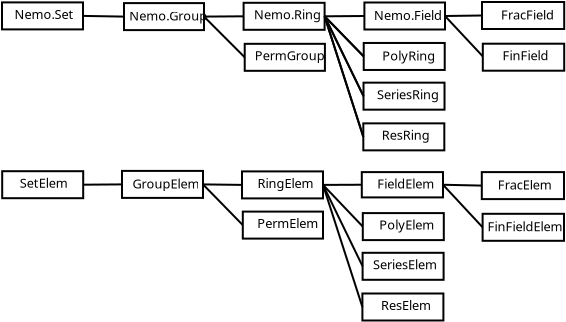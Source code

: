 <?xml version="1.0" encoding="UTF-8"?>
<dia:diagram xmlns:dia="http://www.lysator.liu.se/~alla/dia/">
  <dia:layer name="Background" visible="true" active="true">
    <dia:object type="Standard - Box" version="0" id="O0">
      <dia:attribute name="obj_pos">
        <dia:point val="0.95,2.35"/>
      </dia:attribute>
      <dia:attribute name="obj_bb">
        <dia:rectangle val="0.9,2.3;5.05,3.75"/>
      </dia:attribute>
      <dia:attribute name="elem_corner">
        <dia:point val="0.95,2.35"/>
      </dia:attribute>
      <dia:attribute name="elem_width">
        <dia:real val="4.05"/>
      </dia:attribute>
      <dia:attribute name="elem_height">
        <dia:real val="1.35"/>
      </dia:attribute>
      <dia:attribute name="show_background">
        <dia:boolean val="true"/>
      </dia:attribute>
    </dia:object>
    <dia:object type="Standard - Text" version="1" id="O1">
      <dia:attribute name="obj_pos">
        <dia:point val="1.575,3.175"/>
      </dia:attribute>
      <dia:attribute name="obj_bb">
        <dia:rectangle val="1.575,2.535;4.33,3.308"/>
      </dia:attribute>
      <dia:attribute name="text">
        <dia:composite type="text">
          <dia:attribute name="string">
            <dia:string>#Nemo.Set#</dia:string>
          </dia:attribute>
          <dia:attribute name="font">
            <dia:font family="sans" style="0" name="Helvetica"/>
          </dia:attribute>
          <dia:attribute name="height">
            <dia:real val="0.8"/>
          </dia:attribute>
          <dia:attribute name="pos">
            <dia:point val="1.575,3.175"/>
          </dia:attribute>
          <dia:attribute name="color">
            <dia:color val="#000000"/>
          </dia:attribute>
          <dia:attribute name="alignment">
            <dia:enum val="0"/>
          </dia:attribute>
        </dia:composite>
      </dia:attribute>
      <dia:attribute name="valign">
        <dia:enum val="3"/>
      </dia:attribute>
    </dia:object>
    <dia:object type="Standard - Line" version="0" id="O2">
      <dia:attribute name="obj_pos">
        <dia:point val="5,3.025"/>
      </dia:attribute>
      <dia:attribute name="obj_bb">
        <dia:rectangle val="4.949,2.974;7.101,3.111"/>
      </dia:attribute>
      <dia:attribute name="conn_endpoints">
        <dia:point val="5,3.025"/>
        <dia:point val="7.05,3.06"/>
      </dia:attribute>
      <dia:attribute name="numcp">
        <dia:int val="1"/>
      </dia:attribute>
      <dia:connections>
        <dia:connection handle="0" to="O0" connection="4"/>
        <dia:connection handle="1" to="O3" connection="3"/>
      </dia:connections>
    </dia:object>
    <dia:object type="Standard - Box" version="0" id="O3">
      <dia:attribute name="obj_pos">
        <dia:point val="7.05,2.385"/>
      </dia:attribute>
      <dia:attribute name="obj_bb">
        <dia:rectangle val="7,2.335;11.1,3.785"/>
      </dia:attribute>
      <dia:attribute name="elem_corner">
        <dia:point val="7.05,2.385"/>
      </dia:attribute>
      <dia:attribute name="elem_width">
        <dia:real val="4.0"/>
      </dia:attribute>
      <dia:attribute name="elem_height">
        <dia:real val="1.35"/>
      </dia:attribute>
      <dia:attribute name="show_background">
        <dia:boolean val="true"/>
      </dia:attribute>
    </dia:object>
    <dia:object type="Standard - Text" version="1" id="O4">
      <dia:attribute name="obj_pos">
        <dia:point val="7.315,3.26"/>
      </dia:attribute>
      <dia:attribute name="obj_bb">
        <dia:rectangle val="7.315,2.62;10.877,3.393"/>
      </dia:attribute>
      <dia:attribute name="text">
        <dia:composite type="text">
          <dia:attribute name="string">
            <dia:string>#Nemo.Group#</dia:string>
          </dia:attribute>
          <dia:attribute name="font">
            <dia:font family="sans" style="0" name="Helvetica"/>
          </dia:attribute>
          <dia:attribute name="height">
            <dia:real val="0.8"/>
          </dia:attribute>
          <dia:attribute name="pos">
            <dia:point val="7.315,3.26"/>
          </dia:attribute>
          <dia:attribute name="color">
            <dia:color val="#000000"/>
          </dia:attribute>
          <dia:attribute name="alignment">
            <dia:enum val="0"/>
          </dia:attribute>
        </dia:composite>
      </dia:attribute>
      <dia:attribute name="valign">
        <dia:enum val="3"/>
      </dia:attribute>
    </dia:object>
    <dia:object type="Standard - Line" version="0" id="O5">
      <dia:attribute name="obj_pos">
        <dia:point val="11.05,3.06"/>
      </dia:attribute>
      <dia:attribute name="obj_bb">
        <dia:rectangle val="11.0,2.995;13.08,3.11"/>
      </dia:attribute>
      <dia:attribute name="conn_endpoints">
        <dia:point val="11.05,3.06"/>
        <dia:point val="13.03,3.045"/>
      </dia:attribute>
      <dia:attribute name="numcp">
        <dia:int val="1"/>
      </dia:attribute>
      <dia:connections>
        <dia:connection handle="0" to="O3" connection="4"/>
        <dia:connection handle="1" to="O6" connection="3"/>
      </dia:connections>
    </dia:object>
    <dia:object type="Standard - Box" version="0" id="O6">
      <dia:attribute name="obj_pos">
        <dia:point val="13.03,2.37"/>
      </dia:attribute>
      <dia:attribute name="obj_bb">
        <dia:rectangle val="12.98,2.32;17.13,3.77"/>
      </dia:attribute>
      <dia:attribute name="elem_corner">
        <dia:point val="13.03,2.37"/>
      </dia:attribute>
      <dia:attribute name="elem_width">
        <dia:real val="4.05"/>
      </dia:attribute>
      <dia:attribute name="elem_height">
        <dia:real val="1.35"/>
      </dia:attribute>
      <dia:attribute name="show_background">
        <dia:boolean val="true"/>
      </dia:attribute>
    </dia:object>
    <dia:object type="Standard - Text" version="1" id="O7">
      <dia:attribute name="obj_pos">
        <dia:point val="13.555,3.195"/>
      </dia:attribute>
      <dia:attribute name="obj_bb">
        <dia:rectangle val="13.555,2.555;16.657,3.328"/>
      </dia:attribute>
      <dia:attribute name="text">
        <dia:composite type="text">
          <dia:attribute name="string">
            <dia:string>#Nemo.Ring#</dia:string>
          </dia:attribute>
          <dia:attribute name="font">
            <dia:font family="sans" style="0" name="Helvetica"/>
          </dia:attribute>
          <dia:attribute name="height">
            <dia:real val="0.8"/>
          </dia:attribute>
          <dia:attribute name="pos">
            <dia:point val="13.555,3.195"/>
          </dia:attribute>
          <dia:attribute name="color">
            <dia:color val="#000000"/>
          </dia:attribute>
          <dia:attribute name="alignment">
            <dia:enum val="0"/>
          </dia:attribute>
        </dia:composite>
      </dia:attribute>
      <dia:attribute name="valign">
        <dia:enum val="3"/>
      </dia:attribute>
    </dia:object>
    <dia:object type="Standard - Box" version="0" id="O8">
      <dia:attribute name="obj_pos">
        <dia:point val="19.07,2.355"/>
      </dia:attribute>
      <dia:attribute name="obj_bb">
        <dia:rectangle val="19.02,2.305;23.15,3.755"/>
      </dia:attribute>
      <dia:attribute name="elem_corner">
        <dia:point val="19.07,2.355"/>
      </dia:attribute>
      <dia:attribute name="elem_width">
        <dia:real val="4.03"/>
      </dia:attribute>
      <dia:attribute name="elem_height">
        <dia:real val="1.35"/>
      </dia:attribute>
      <dia:attribute name="show_background">
        <dia:boolean val="true"/>
      </dia:attribute>
    </dia:object>
    <dia:object type="Standard - Line" version="0" id="O9">
      <dia:attribute name="obj_pos">
        <dia:point val="17.08,3.045"/>
      </dia:attribute>
      <dia:attribute name="obj_bb">
        <dia:rectangle val="17.03,2.98;19.12,3.095"/>
      </dia:attribute>
      <dia:attribute name="conn_endpoints">
        <dia:point val="17.08,3.045"/>
        <dia:point val="19.07,3.03"/>
      </dia:attribute>
      <dia:attribute name="numcp">
        <dia:int val="1"/>
      </dia:attribute>
      <dia:connections>
        <dia:connection handle="0" to="O6" connection="4"/>
        <dia:connection handle="1" to="O8" connection="3"/>
      </dia:connections>
    </dia:object>
    <dia:object type="Standard - Text" version="1" id="O10">
      <dia:attribute name="obj_pos">
        <dia:point val="19.545,3.23"/>
      </dia:attribute>
      <dia:attribute name="obj_bb">
        <dia:rectangle val="19.545,2.59;22.712,3.362"/>
      </dia:attribute>
      <dia:attribute name="text">
        <dia:composite type="text">
          <dia:attribute name="string">
            <dia:string>#Nemo.Field#</dia:string>
          </dia:attribute>
          <dia:attribute name="font">
            <dia:font family="sans" style="0" name="Helvetica"/>
          </dia:attribute>
          <dia:attribute name="height">
            <dia:real val="0.8"/>
          </dia:attribute>
          <dia:attribute name="pos">
            <dia:point val="19.545,3.23"/>
          </dia:attribute>
          <dia:attribute name="color">
            <dia:color val="#000000"/>
          </dia:attribute>
          <dia:attribute name="alignment">
            <dia:enum val="0"/>
          </dia:attribute>
        </dia:composite>
      </dia:attribute>
      <dia:attribute name="valign">
        <dia:enum val="3"/>
      </dia:attribute>
    </dia:object>
    <dia:object type="Standard - Box" version="0" id="O11">
      <dia:attribute name="obj_pos">
        <dia:point val="0.96,10.79"/>
      </dia:attribute>
      <dia:attribute name="obj_bb">
        <dia:rectangle val="0.91,10.74;5.06,12.19"/>
      </dia:attribute>
      <dia:attribute name="elem_corner">
        <dia:point val="0.96,10.79"/>
      </dia:attribute>
      <dia:attribute name="elem_width">
        <dia:real val="4.05"/>
      </dia:attribute>
      <dia:attribute name="elem_height">
        <dia:real val="1.35"/>
      </dia:attribute>
      <dia:attribute name="show_background">
        <dia:boolean val="true"/>
      </dia:attribute>
    </dia:object>
    <dia:object type="Standard - Text" version="1" id="O12">
      <dia:attribute name="obj_pos">
        <dia:point val="1.835,11.615"/>
      </dia:attribute>
      <dia:attribute name="obj_bb">
        <dia:rectangle val="1.835,10.975;4.128,11.748"/>
      </dia:attribute>
      <dia:attribute name="text">
        <dia:composite type="text">
          <dia:attribute name="string">
            <dia:string>#SetElem#</dia:string>
          </dia:attribute>
          <dia:attribute name="font">
            <dia:font family="sans" style="0" name="Helvetica"/>
          </dia:attribute>
          <dia:attribute name="height">
            <dia:real val="0.8"/>
          </dia:attribute>
          <dia:attribute name="pos">
            <dia:point val="1.835,11.615"/>
          </dia:attribute>
          <dia:attribute name="color">
            <dia:color val="#000000"/>
          </dia:attribute>
          <dia:attribute name="alignment">
            <dia:enum val="0"/>
          </dia:attribute>
        </dia:composite>
      </dia:attribute>
      <dia:attribute name="valign">
        <dia:enum val="3"/>
      </dia:attribute>
    </dia:object>
    <dia:object type="Standard - Line" version="0" id="O13">
      <dia:attribute name="obj_pos">
        <dia:point val="5.01,11.465"/>
      </dia:attribute>
      <dia:attribute name="obj_bb">
        <dia:rectangle val="4.96,11.4;7.0,11.515"/>
      </dia:attribute>
      <dia:attribute name="conn_endpoints">
        <dia:point val="5.01,11.465"/>
        <dia:point val="6.95,11.45"/>
      </dia:attribute>
      <dia:attribute name="numcp">
        <dia:int val="1"/>
      </dia:attribute>
      <dia:connections>
        <dia:connection handle="0" to="O11" connection="4"/>
        <dia:connection handle="1" to="O14" connection="3"/>
      </dia:connections>
    </dia:object>
    <dia:object type="Standard - Box" version="0" id="O14">
      <dia:attribute name="obj_pos">
        <dia:point val="6.95,10.775"/>
      </dia:attribute>
      <dia:attribute name="obj_bb">
        <dia:rectangle val="6.9,10.725;11.05,12.175"/>
      </dia:attribute>
      <dia:attribute name="elem_corner">
        <dia:point val="6.95,10.775"/>
      </dia:attribute>
      <dia:attribute name="elem_width">
        <dia:real val="4.05"/>
      </dia:attribute>
      <dia:attribute name="elem_height">
        <dia:real val="1.35"/>
      </dia:attribute>
      <dia:attribute name="show_background">
        <dia:boolean val="true"/>
      </dia:attribute>
    </dia:object>
    <dia:object type="Standard - Text" version="1" id="O15">
      <dia:attribute name="obj_pos">
        <dia:point val="7.475,11.65"/>
      </dia:attribute>
      <dia:attribute name="obj_bb">
        <dia:rectangle val="7.475,11.01;10.575,11.783"/>
      </dia:attribute>
      <dia:attribute name="text">
        <dia:composite type="text">
          <dia:attribute name="string">
            <dia:string>#GroupElem#</dia:string>
          </dia:attribute>
          <dia:attribute name="font">
            <dia:font family="sans" style="0" name="Helvetica"/>
          </dia:attribute>
          <dia:attribute name="height">
            <dia:real val="0.8"/>
          </dia:attribute>
          <dia:attribute name="pos">
            <dia:point val="7.475,11.65"/>
          </dia:attribute>
          <dia:attribute name="color">
            <dia:color val="#000000"/>
          </dia:attribute>
          <dia:attribute name="alignment">
            <dia:enum val="0"/>
          </dia:attribute>
        </dia:composite>
      </dia:attribute>
      <dia:attribute name="valign">
        <dia:enum val="3"/>
      </dia:attribute>
    </dia:object>
    <dia:object type="Standard - Line" version="0" id="O16">
      <dia:attribute name="obj_pos">
        <dia:point val="11,11.45"/>
      </dia:attribute>
      <dia:attribute name="obj_bb">
        <dia:rectangle val="10.929,11.379;13.061,13.556"/>
      </dia:attribute>
      <dia:attribute name="conn_endpoints">
        <dia:point val="11,11.45"/>
        <dia:point val="12.99,13.485"/>
      </dia:attribute>
      <dia:attribute name="numcp">
        <dia:int val="1"/>
      </dia:attribute>
      <dia:connections>
        <dia:connection handle="0" to="O14" connection="4"/>
        <dia:connection handle="1" to="O17" connection="3"/>
      </dia:connections>
    </dia:object>
    <dia:object type="Standard - Box" version="0" id="O17">
      <dia:attribute name="obj_pos">
        <dia:point val="12.99,12.81"/>
      </dia:attribute>
      <dia:attribute name="obj_bb">
        <dia:rectangle val="12.94,12.76;17.05,14.21"/>
      </dia:attribute>
      <dia:attribute name="elem_corner">
        <dia:point val="12.99,12.81"/>
      </dia:attribute>
      <dia:attribute name="elem_width">
        <dia:real val="4.01"/>
      </dia:attribute>
      <dia:attribute name="elem_height">
        <dia:real val="1.35"/>
      </dia:attribute>
      <dia:attribute name="show_background">
        <dia:boolean val="true"/>
      </dia:attribute>
    </dia:object>
    <dia:object type="Standard - Text" version="1" id="O18">
      <dia:attribute name="obj_pos">
        <dia:point val="13.715,13.635"/>
      </dia:attribute>
      <dia:attribute name="obj_bb">
        <dia:rectangle val="13.715,12.995;16.555,13.768"/>
      </dia:attribute>
      <dia:attribute name="text">
        <dia:composite type="text">
          <dia:attribute name="string">
            <dia:string>#PermElem#</dia:string>
          </dia:attribute>
          <dia:attribute name="font">
            <dia:font family="sans" style="0" name="Helvetica"/>
          </dia:attribute>
          <dia:attribute name="height">
            <dia:real val="0.8"/>
          </dia:attribute>
          <dia:attribute name="pos">
            <dia:point val="13.715,13.635"/>
          </dia:attribute>
          <dia:attribute name="color">
            <dia:color val="#000000"/>
          </dia:attribute>
          <dia:attribute name="alignment">
            <dia:enum val="0"/>
          </dia:attribute>
        </dia:composite>
      </dia:attribute>
      <dia:attribute name="valign">
        <dia:enum val="3"/>
      </dia:attribute>
    </dia:object>
    <dia:object type="Standard - PolyLine" version="0" id="O19">
      <dia:attribute name="obj_pos">
        <dia:point val="11,11.45"/>
      </dia:attribute>
      <dia:attribute name="obj_bb">
        <dia:rectangle val="10.949,11.399;13.001,11.526"/>
      </dia:attribute>
      <dia:attribute name="poly_points">
        <dia:point val="11,11.45"/>
        <dia:point val="12.95,11.475"/>
      </dia:attribute>
      <dia:connections>
        <dia:connection handle="0" to="O14" connection="4"/>
        <dia:connection handle="1" to="O20" connection="3"/>
      </dia:connections>
    </dia:object>
    <dia:object type="Standard - Box" version="0" id="O20">
      <dia:attribute name="obj_pos">
        <dia:point val="12.95,10.8"/>
      </dia:attribute>
      <dia:attribute name="obj_bb">
        <dia:rectangle val="12.9,10.75;17.05,12.2"/>
      </dia:attribute>
      <dia:attribute name="elem_corner">
        <dia:point val="12.95,10.8"/>
      </dia:attribute>
      <dia:attribute name="elem_width">
        <dia:real val="4.05"/>
      </dia:attribute>
      <dia:attribute name="elem_height">
        <dia:real val="1.35"/>
      </dia:attribute>
      <dia:attribute name="show_background">
        <dia:boolean val="true"/>
      </dia:attribute>
    </dia:object>
    <dia:object type="Standard - Text" version="1" id="O21">
      <dia:attribute name="obj_pos">
        <dia:point val="13.725,11.625"/>
      </dia:attribute>
      <dia:attribute name="obj_bb">
        <dia:rectangle val="13.725,10.985;16.365,11.758"/>
      </dia:attribute>
      <dia:attribute name="text">
        <dia:composite type="text">
          <dia:attribute name="string">
            <dia:string>#RingElem#</dia:string>
          </dia:attribute>
          <dia:attribute name="font">
            <dia:font family="sans" style="0" name="Helvetica"/>
          </dia:attribute>
          <dia:attribute name="height">
            <dia:real val="0.8"/>
          </dia:attribute>
          <dia:attribute name="pos">
            <dia:point val="13.725,11.625"/>
          </dia:attribute>
          <dia:attribute name="color">
            <dia:color val="#000000"/>
          </dia:attribute>
          <dia:attribute name="alignment">
            <dia:enum val="0"/>
          </dia:attribute>
        </dia:composite>
      </dia:attribute>
      <dia:attribute name="valign">
        <dia:enum val="3"/>
      </dia:attribute>
    </dia:object>
    <dia:object type="Standard - Line" version="0" id="O22">
      <dia:attribute name="obj_pos">
        <dia:point val="17,11.475"/>
      </dia:attribute>
      <dia:attribute name="obj_bb">
        <dia:rectangle val="16.95,11.417;18.99,11.525"/>
      </dia:attribute>
      <dia:attribute name="conn_endpoints">
        <dia:point val="17,11.475"/>
        <dia:point val="18.94,11.467"/>
      </dia:attribute>
      <dia:attribute name="numcp">
        <dia:int val="1"/>
      </dia:attribute>
      <dia:connections>
        <dia:connection handle="0" to="O20" connection="4"/>
        <dia:connection handle="1" to="O23" connection="3"/>
      </dia:connections>
    </dia:object>
    <dia:object type="Standard - Box" version="0" id="O23">
      <dia:attribute name="obj_pos">
        <dia:point val="18.94,10.835"/>
      </dia:attribute>
      <dia:attribute name="obj_bb">
        <dia:rectangle val="18.89,10.785;23.05,12.15"/>
      </dia:attribute>
      <dia:attribute name="elem_corner">
        <dia:point val="18.94,10.835"/>
      </dia:attribute>
      <dia:attribute name="elem_width">
        <dia:real val="4.06"/>
      </dia:attribute>
      <dia:attribute name="elem_height">
        <dia:real val="1.265"/>
      </dia:attribute>
      <dia:attribute name="show_background">
        <dia:boolean val="true"/>
      </dia:attribute>
    </dia:object>
    <dia:object type="Standard - Text" version="1" id="O24">
      <dia:attribute name="obj_pos">
        <dia:point val="19.715,11.66"/>
      </dia:attribute>
      <dia:attribute name="obj_bb">
        <dia:rectangle val="19.715,11.02;22.42,11.793"/>
      </dia:attribute>
      <dia:attribute name="text">
        <dia:composite type="text">
          <dia:attribute name="string">
            <dia:string>#FieldElem#</dia:string>
          </dia:attribute>
          <dia:attribute name="font">
            <dia:font family="sans" style="0" name="Helvetica"/>
          </dia:attribute>
          <dia:attribute name="height">
            <dia:real val="0.8"/>
          </dia:attribute>
          <dia:attribute name="pos">
            <dia:point val="19.715,11.66"/>
          </dia:attribute>
          <dia:attribute name="color">
            <dia:color val="#000000"/>
          </dia:attribute>
          <dia:attribute name="alignment">
            <dia:enum val="0"/>
          </dia:attribute>
        </dia:composite>
      </dia:attribute>
      <dia:attribute name="valign">
        <dia:enum val="3"/>
      </dia:attribute>
    </dia:object>
    <dia:object type="Standard - PolyLine" version="0" id="O25">
      <dia:attribute name="obj_pos">
        <dia:point val="17,11.475"/>
      </dia:attribute>
      <dia:attribute name="obj_bb">
        <dia:rectangle val="16.929,11.404;19.061,13.631"/>
      </dia:attribute>
      <dia:attribute name="poly_points">
        <dia:point val="17,11.475"/>
        <dia:point val="18.99,13.56"/>
      </dia:attribute>
      <dia:connections>
        <dia:connection handle="0" to="O20" connection="4"/>
        <dia:connection handle="1" to="O26" connection="3"/>
      </dia:connections>
    </dia:object>
    <dia:object type="Standard - Box" version="0" id="O26">
      <dia:attribute name="obj_pos">
        <dia:point val="18.99,12.885"/>
      </dia:attribute>
      <dia:attribute name="obj_bb">
        <dia:rectangle val="18.94,12.835;23.09,14.285"/>
      </dia:attribute>
      <dia:attribute name="elem_corner">
        <dia:point val="18.99,12.885"/>
      </dia:attribute>
      <dia:attribute name="elem_width">
        <dia:real val="4.05"/>
      </dia:attribute>
      <dia:attribute name="elem_height">
        <dia:real val="1.35"/>
      </dia:attribute>
      <dia:attribute name="show_background">
        <dia:boolean val="true"/>
      </dia:attribute>
    </dia:object>
    <dia:object type="Standard - Box" version="0" id="O27">
      <dia:attribute name="obj_pos">
        <dia:point val="18.98,14.87"/>
      </dia:attribute>
      <dia:attribute name="obj_bb">
        <dia:rectangle val="18.93,14.82;23.08,16.27"/>
      </dia:attribute>
      <dia:attribute name="elem_corner">
        <dia:point val="18.98,14.87"/>
      </dia:attribute>
      <dia:attribute name="elem_width">
        <dia:real val="4.05"/>
      </dia:attribute>
      <dia:attribute name="elem_height">
        <dia:real val="1.35"/>
      </dia:attribute>
      <dia:attribute name="show_background">
        <dia:boolean val="true"/>
      </dia:attribute>
    </dia:object>
    <dia:object type="Standard - Box" version="0" id="O28">
      <dia:attribute name="obj_pos">
        <dia:point val="18.97,16.905"/>
      </dia:attribute>
      <dia:attribute name="obj_bb">
        <dia:rectangle val="18.92,16.855;23.07,18.305"/>
      </dia:attribute>
      <dia:attribute name="elem_corner">
        <dia:point val="18.97,16.905"/>
      </dia:attribute>
      <dia:attribute name="elem_width">
        <dia:real val="4.05"/>
      </dia:attribute>
      <dia:attribute name="elem_height">
        <dia:real val="1.35"/>
      </dia:attribute>
      <dia:attribute name="show_background">
        <dia:boolean val="true"/>
      </dia:attribute>
    </dia:object>
    <dia:object type="Standard - Text" version="1" id="O29">
      <dia:attribute name="obj_pos">
        <dia:point val="19.815,13.71"/>
      </dia:attribute>
      <dia:attribute name="obj_bb">
        <dia:rectangle val="19.815,13.07;22.365,13.842"/>
      </dia:attribute>
      <dia:attribute name="text">
        <dia:composite type="text">
          <dia:attribute name="string">
            <dia:string>#PolyElem#</dia:string>
          </dia:attribute>
          <dia:attribute name="font">
            <dia:font family="sans" style="0" name="Helvetica"/>
          </dia:attribute>
          <dia:attribute name="height">
            <dia:real val="0.8"/>
          </dia:attribute>
          <dia:attribute name="pos">
            <dia:point val="19.815,13.71"/>
          </dia:attribute>
          <dia:attribute name="color">
            <dia:color val="#000000"/>
          </dia:attribute>
          <dia:attribute name="alignment">
            <dia:enum val="0"/>
          </dia:attribute>
        </dia:composite>
      </dia:attribute>
      <dia:attribute name="valign">
        <dia:enum val="3"/>
      </dia:attribute>
    </dia:object>
    <dia:object type="Standard - Text" version="1" id="O30">
      <dia:attribute name="obj_pos">
        <dia:point val="19.505,15.695"/>
      </dia:attribute>
      <dia:attribute name="obj_bb">
        <dia:rectangle val="19.505,15.055;22.582,15.828"/>
      </dia:attribute>
      <dia:attribute name="text">
        <dia:composite type="text">
          <dia:attribute name="string">
            <dia:string>#SeriesElem#</dia:string>
          </dia:attribute>
          <dia:attribute name="font">
            <dia:font family="sans" style="0" name="Helvetica"/>
          </dia:attribute>
          <dia:attribute name="height">
            <dia:real val="0.8"/>
          </dia:attribute>
          <dia:attribute name="pos">
            <dia:point val="19.505,15.695"/>
          </dia:attribute>
          <dia:attribute name="color">
            <dia:color val="#000000"/>
          </dia:attribute>
          <dia:attribute name="alignment">
            <dia:enum val="0"/>
          </dia:attribute>
        </dia:composite>
      </dia:attribute>
      <dia:attribute name="valign">
        <dia:enum val="3"/>
      </dia:attribute>
    </dia:object>
    <dia:object type="Standard - Box" version="0" id="O31">
      <dia:attribute name="obj_pos">
        <dia:point val="24.94,10.835"/>
      </dia:attribute>
      <dia:attribute name="obj_bb">
        <dia:rectangle val="24.89,10.785;29.1,12.235"/>
      </dia:attribute>
      <dia:attribute name="elem_corner">
        <dia:point val="24.94,10.835"/>
      </dia:attribute>
      <dia:attribute name="elem_width">
        <dia:real val="4.11"/>
      </dia:attribute>
      <dia:attribute name="elem_height">
        <dia:real val="1.35"/>
      </dia:attribute>
      <dia:attribute name="show_background">
        <dia:boolean val="true"/>
      </dia:attribute>
    </dia:object>
    <dia:object type="Standard - Box" version="0" id="O32">
      <dia:attribute name="obj_pos">
        <dia:point val="24.98,12.92"/>
      </dia:attribute>
      <dia:attribute name="obj_bb">
        <dia:rectangle val="24.93,12.87;29.1,14.32"/>
      </dia:attribute>
      <dia:attribute name="elem_corner">
        <dia:point val="24.98,12.92"/>
      </dia:attribute>
      <dia:attribute name="elem_width">
        <dia:real val="4.07"/>
      </dia:attribute>
      <dia:attribute name="elem_height">
        <dia:real val="1.35"/>
      </dia:attribute>
      <dia:attribute name="show_background">
        <dia:boolean val="true"/>
      </dia:attribute>
    </dia:object>
    <dia:object type="Standard - Line" version="0" id="O33">
      <dia:attribute name="obj_pos">
        <dia:point val="23,11.467"/>
      </dia:attribute>
      <dia:attribute name="obj_bb">
        <dia:rectangle val="22.949,11.416;24.991,11.561"/>
      </dia:attribute>
      <dia:attribute name="conn_endpoints">
        <dia:point val="23,11.467"/>
        <dia:point val="24.94,11.51"/>
      </dia:attribute>
      <dia:attribute name="numcp">
        <dia:int val="1"/>
      </dia:attribute>
      <dia:connections>
        <dia:connection handle="0" to="O23" connection="4"/>
        <dia:connection handle="1" to="O31" connection="3"/>
      </dia:connections>
    </dia:object>
    <dia:object type="Standard - Line" version="0" id="O34">
      <dia:attribute name="obj_pos">
        <dia:point val="23,11.467"/>
      </dia:attribute>
      <dia:attribute name="obj_bb">
        <dia:rectangle val="22.929,11.397;25.051,13.666"/>
      </dia:attribute>
      <dia:attribute name="conn_endpoints">
        <dia:point val="23,11.467"/>
        <dia:point val="24.98,13.595"/>
      </dia:attribute>
      <dia:attribute name="numcp">
        <dia:int val="1"/>
      </dia:attribute>
      <dia:connections>
        <dia:connection handle="0" to="O23" connection="4"/>
        <dia:connection handle="1" to="O32" connection="3"/>
      </dia:connections>
    </dia:object>
    <dia:object type="Standard - Line" version="0" id="O35">
      <dia:attribute name="obj_pos">
        <dia:point val="18.98,15.545"/>
      </dia:attribute>
      <dia:attribute name="obj_bb">
        <dia:rectangle val="16.933,11.408;19.047,15.612"/>
      </dia:attribute>
      <dia:attribute name="conn_endpoints">
        <dia:point val="18.98,15.545"/>
        <dia:point val="17,11.475"/>
      </dia:attribute>
      <dia:attribute name="numcp">
        <dia:int val="1"/>
      </dia:attribute>
      <dia:connections>
        <dia:connection handle="0" to="O27" connection="3"/>
        <dia:connection handle="1" to="O20" connection="4"/>
      </dia:connections>
    </dia:object>
    <dia:object type="Standard - Line" version="0" id="O36">
      <dia:attribute name="obj_pos">
        <dia:point val="17,11.475"/>
      </dia:attribute>
      <dia:attribute name="obj_bb">
        <dia:rectangle val="16.937,11.412;19.033,17.643"/>
      </dia:attribute>
      <dia:attribute name="conn_endpoints">
        <dia:point val="17,11.475"/>
        <dia:point val="18.97,17.58"/>
      </dia:attribute>
      <dia:attribute name="numcp">
        <dia:int val="1"/>
      </dia:attribute>
      <dia:connections>
        <dia:connection handle="0" to="O20" connection="4"/>
        <dia:connection handle="1" to="O28" connection="3"/>
      </dia:connections>
    </dia:object>
    <dia:object type="Standard - Text" version="1" id="O37">
      <dia:attribute name="obj_pos">
        <dia:point val="19.895,17.73"/>
      </dia:attribute>
      <dia:attribute name="obj_bb">
        <dia:rectangle val="19.895,17.09;22.297,17.863"/>
      </dia:attribute>
      <dia:attribute name="text">
        <dia:composite type="text">
          <dia:attribute name="string">
            <dia:string>#ResElem#</dia:string>
          </dia:attribute>
          <dia:attribute name="font">
            <dia:font family="sans" style="0" name="Helvetica"/>
          </dia:attribute>
          <dia:attribute name="height">
            <dia:real val="0.8"/>
          </dia:attribute>
          <dia:attribute name="pos">
            <dia:point val="19.895,17.73"/>
          </dia:attribute>
          <dia:attribute name="color">
            <dia:color val="#000000"/>
          </dia:attribute>
          <dia:attribute name="alignment">
            <dia:enum val="0"/>
          </dia:attribute>
        </dia:composite>
      </dia:attribute>
      <dia:attribute name="valign">
        <dia:enum val="3"/>
      </dia:attribute>
    </dia:object>
    <dia:object type="Standard - Text" version="1" id="O38">
      <dia:attribute name="obj_pos">
        <dia:point val="25.735,11.71"/>
      </dia:attribute>
      <dia:attribute name="obj_bb">
        <dia:rectangle val="25.735,11.07;28.312,11.842"/>
      </dia:attribute>
      <dia:attribute name="text">
        <dia:composite type="text">
          <dia:attribute name="string">
            <dia:string>#FracElem#</dia:string>
          </dia:attribute>
          <dia:attribute name="font">
            <dia:font family="sans" style="0" name="Helvetica"/>
          </dia:attribute>
          <dia:attribute name="height">
            <dia:real val="0.8"/>
          </dia:attribute>
          <dia:attribute name="pos">
            <dia:point val="25.735,11.71"/>
          </dia:attribute>
          <dia:attribute name="color">
            <dia:color val="#000000"/>
          </dia:attribute>
          <dia:attribute name="alignment">
            <dia:enum val="0"/>
          </dia:attribute>
        </dia:composite>
      </dia:attribute>
      <dia:attribute name="valign">
        <dia:enum val="3"/>
      </dia:attribute>
    </dia:object>
    <dia:object type="Standard - Text" version="1" id="O39">
      <dia:attribute name="obj_pos">
        <dia:point val="25.225,13.795"/>
      </dia:attribute>
      <dia:attribute name="obj_bb">
        <dia:rectangle val="25.225,13.155;28.77,13.928"/>
      </dia:attribute>
      <dia:attribute name="text">
        <dia:composite type="text">
          <dia:attribute name="string">
            <dia:string>#FinFieldElem#</dia:string>
          </dia:attribute>
          <dia:attribute name="font">
            <dia:font family="sans" style="0" name="Helvetica"/>
          </dia:attribute>
          <dia:attribute name="height">
            <dia:real val="0.8"/>
          </dia:attribute>
          <dia:attribute name="pos">
            <dia:point val="25.225,13.795"/>
          </dia:attribute>
          <dia:attribute name="color">
            <dia:color val="#000000"/>
          </dia:attribute>
          <dia:attribute name="alignment">
            <dia:enum val="0"/>
          </dia:attribute>
        </dia:composite>
      </dia:attribute>
      <dia:attribute name="valign">
        <dia:enum val="3"/>
      </dia:attribute>
    </dia:object>
    <dia:object type="Standard - PolyLine" version="0" id="O40">
      <dia:attribute name="obj_pos">
        <dia:point val="17.08,3.045"/>
      </dia:attribute>
      <dia:attribute name="obj_bb">
        <dia:rectangle val="17.009,2.974;19.106,5.124"/>
      </dia:attribute>
      <dia:attribute name="poly_points">
        <dia:point val="17.08,3.045"/>
        <dia:point val="19.036,5.053"/>
      </dia:attribute>
      <dia:connections>
        <dia:connection handle="0" to="O6" connection="4"/>
        <dia:connection handle="1" to="O41" connection="3"/>
      </dia:connections>
    </dia:object>
    <dia:object type="Standard - Box" version="0" id="O41">
      <dia:attribute name="obj_pos">
        <dia:point val="19.036,4.378"/>
      </dia:attribute>
      <dia:attribute name="obj_bb">
        <dia:rectangle val="18.986,4.328;23.136,5.778"/>
      </dia:attribute>
      <dia:attribute name="elem_corner">
        <dia:point val="19.036,4.378"/>
      </dia:attribute>
      <dia:attribute name="elem_width">
        <dia:real val="4.05"/>
      </dia:attribute>
      <dia:attribute name="elem_height">
        <dia:real val="1.35"/>
      </dia:attribute>
      <dia:attribute name="show_background">
        <dia:boolean val="true"/>
      </dia:attribute>
    </dia:object>
    <dia:object type="Standard - Box" version="0" id="O42">
      <dia:attribute name="obj_pos">
        <dia:point val="19.026,6.363"/>
      </dia:attribute>
      <dia:attribute name="obj_bb">
        <dia:rectangle val="18.976,6.313;23.126,7.763"/>
      </dia:attribute>
      <dia:attribute name="elem_corner">
        <dia:point val="19.026,6.363"/>
      </dia:attribute>
      <dia:attribute name="elem_width">
        <dia:real val="4.05"/>
      </dia:attribute>
      <dia:attribute name="elem_height">
        <dia:real val="1.35"/>
      </dia:attribute>
      <dia:attribute name="show_background">
        <dia:boolean val="true"/>
      </dia:attribute>
    </dia:object>
    <dia:object type="Standard - Box" version="0" id="O43">
      <dia:attribute name="obj_pos">
        <dia:point val="19.016,8.398"/>
      </dia:attribute>
      <dia:attribute name="obj_bb">
        <dia:rectangle val="18.966,8.348;23.116,9.798"/>
      </dia:attribute>
      <dia:attribute name="elem_corner">
        <dia:point val="19.016,8.398"/>
      </dia:attribute>
      <dia:attribute name="elem_width">
        <dia:real val="4.05"/>
      </dia:attribute>
      <dia:attribute name="elem_height">
        <dia:real val="1.35"/>
      </dia:attribute>
      <dia:attribute name="show_background">
        <dia:boolean val="true"/>
      </dia:attribute>
    </dia:object>
    <dia:object type="Standard - Line" version="0" id="O44">
      <dia:attribute name="obj_pos">
        <dia:point val="23.1,3.03"/>
      </dia:attribute>
      <dia:attribute name="obj_bb">
        <dia:rectangle val="23.029,2.959;25.096,5.159"/>
      </dia:attribute>
      <dia:attribute name="conn_endpoints">
        <dia:point val="23.1,3.03"/>
        <dia:point val="25.026,5.088"/>
      </dia:attribute>
      <dia:attribute name="numcp">
        <dia:int val="1"/>
      </dia:attribute>
      <dia:connections>
        <dia:connection handle="0" to="O8" connection="4"/>
      </dia:connections>
    </dia:object>
    <dia:object type="Standard - Line" version="0" id="O45">
      <dia:attribute name="obj_pos">
        <dia:point val="19.026,7.038"/>
      </dia:attribute>
      <dia:attribute name="obj_bb">
        <dia:rectangle val="17.013,2.978;19.093,7.105"/>
      </dia:attribute>
      <dia:attribute name="conn_endpoints">
        <dia:point val="19.026,7.038"/>
        <dia:point val="17.08,3.045"/>
      </dia:attribute>
      <dia:attribute name="numcp">
        <dia:int val="1"/>
      </dia:attribute>
      <dia:connections>
        <dia:connection handle="0" to="O42" connection="3"/>
        <dia:connection handle="1" to="O6" connection="4"/>
      </dia:connections>
    </dia:object>
    <dia:object type="Standard - Line" version="0" id="O46">
      <dia:attribute name="obj_pos">
        <dia:point val="17.08,3.045"/>
      </dia:attribute>
      <dia:attribute name="obj_bb">
        <dia:rectangle val="17.017,2.982;19.079,9.136"/>
      </dia:attribute>
      <dia:attribute name="conn_endpoints">
        <dia:point val="17.08,3.045"/>
        <dia:point val="19.016,9.073"/>
      </dia:attribute>
      <dia:attribute name="numcp">
        <dia:int val="1"/>
      </dia:attribute>
      <dia:connections>
        <dia:connection handle="0" to="O6" connection="4"/>
        <dia:connection handle="1" to="O43" connection="3"/>
      </dia:connections>
    </dia:object>
    <dia:object type="Standard - Line" version="0" id="O47">
      <dia:attribute name="obj_pos">
        <dia:point val="11.05,3.06"/>
      </dia:attribute>
      <dia:attribute name="obj_bb">
        <dia:rectangle val="10.979,2.989;13.156,5.166"/>
      </dia:attribute>
      <dia:attribute name="conn_endpoints">
        <dia:point val="11.05,3.06"/>
        <dia:point val="13.086,5.096"/>
      </dia:attribute>
      <dia:attribute name="numcp">
        <dia:int val="1"/>
      </dia:attribute>
      <dia:connections>
        <dia:connection handle="0" to="O3" connection="4"/>
        <dia:connection handle="1" to="O48" connection="3"/>
      </dia:connections>
    </dia:object>
    <dia:object type="Standard - Box" version="0" id="O48">
      <dia:attribute name="obj_pos">
        <dia:point val="13.086,4.421"/>
      </dia:attribute>
      <dia:attribute name="obj_bb">
        <dia:rectangle val="13.036,4.371;17.146,5.821"/>
      </dia:attribute>
      <dia:attribute name="elem_corner">
        <dia:point val="13.086,4.421"/>
      </dia:attribute>
      <dia:attribute name="elem_width">
        <dia:real val="4.01"/>
      </dia:attribute>
      <dia:attribute name="elem_height">
        <dia:real val="1.35"/>
      </dia:attribute>
      <dia:attribute name="show_background">
        <dia:boolean val="true"/>
      </dia:attribute>
    </dia:object>
    <dia:object type="Standard - PolyLine" version="0" id="O49">
      <dia:attribute name="obj_pos">
        <dia:point val="17.08,3.045"/>
      </dia:attribute>
      <dia:attribute name="obj_bb">
        <dia:rectangle val="17.009,2.974;19.106,5.124"/>
      </dia:attribute>
      <dia:attribute name="poly_points">
        <dia:point val="17.08,3.045"/>
        <dia:point val="19.036,5.053"/>
      </dia:attribute>
      <dia:connections>
        <dia:connection handle="0" to="O6" connection="4"/>
        <dia:connection handle="1" to="O41" connection="3"/>
      </dia:connections>
    </dia:object>
    <dia:object type="Standard - Line" version="0" id="O50">
      <dia:attribute name="obj_pos">
        <dia:point val="19.026,7.038"/>
      </dia:attribute>
      <dia:attribute name="obj_bb">
        <dia:rectangle val="17.013,2.978;19.093,7.105"/>
      </dia:attribute>
      <dia:attribute name="conn_endpoints">
        <dia:point val="19.026,7.038"/>
        <dia:point val="17.08,3.045"/>
      </dia:attribute>
      <dia:attribute name="numcp">
        <dia:int val="1"/>
      </dia:attribute>
      <dia:connections>
        <dia:connection handle="0" to="O42" connection="3"/>
        <dia:connection handle="1" to="O6" connection="4"/>
      </dia:connections>
    </dia:object>
    <dia:object type="Standard - Line" version="0" id="O51">
      <dia:attribute name="obj_pos">
        <dia:point val="17.08,3.045"/>
      </dia:attribute>
      <dia:attribute name="obj_bb">
        <dia:rectangle val="17.017,2.982;19.079,9.136"/>
      </dia:attribute>
      <dia:attribute name="conn_endpoints">
        <dia:point val="17.08,3.045"/>
        <dia:point val="19.016,9.073"/>
      </dia:attribute>
      <dia:attribute name="numcp">
        <dia:int val="1"/>
      </dia:attribute>
      <dia:connections>
        <dia:connection handle="0" to="O6" connection="4"/>
        <dia:connection handle="1" to="O43" connection="3"/>
      </dia:connections>
    </dia:object>
    <dia:object type="Standard - Box" version="0" id="O52">
      <dia:attribute name="obj_pos">
        <dia:point val="24.95,2.33"/>
      </dia:attribute>
      <dia:attribute name="obj_bb">
        <dia:rectangle val="24.9,2.28;29.11,3.73"/>
      </dia:attribute>
      <dia:attribute name="elem_corner">
        <dia:point val="24.95,2.33"/>
      </dia:attribute>
      <dia:attribute name="elem_width">
        <dia:real val="4.11"/>
      </dia:attribute>
      <dia:attribute name="elem_height">
        <dia:real val="1.35"/>
      </dia:attribute>
      <dia:attribute name="show_background">
        <dia:boolean val="true"/>
      </dia:attribute>
    </dia:object>
    <dia:object type="Standard - Box" version="0" id="O53">
      <dia:attribute name="obj_pos">
        <dia:point val="24.99,4.415"/>
      </dia:attribute>
      <dia:attribute name="obj_bb">
        <dia:rectangle val="24.94,4.365;29.11,5.815"/>
      </dia:attribute>
      <dia:attribute name="elem_corner">
        <dia:point val="24.99,4.415"/>
      </dia:attribute>
      <dia:attribute name="elem_width">
        <dia:real val="4.07"/>
      </dia:attribute>
      <dia:attribute name="elem_height">
        <dia:real val="1.35"/>
      </dia:attribute>
      <dia:attribute name="show_background">
        <dia:boolean val="true"/>
      </dia:attribute>
    </dia:object>
    <dia:object type="Standard - Line" version="0" id="O54">
      <dia:attribute name="obj_pos">
        <dia:point val="24.95,3.005"/>
      </dia:attribute>
      <dia:attribute name="obj_bb">
        <dia:rectangle val="23.049,2.954;25.001,3.081"/>
      </dia:attribute>
      <dia:attribute name="conn_endpoints">
        <dia:point val="24.95,3.005"/>
        <dia:point val="23.1,3.03"/>
      </dia:attribute>
      <dia:attribute name="numcp">
        <dia:int val="1"/>
      </dia:attribute>
      <dia:connections>
        <dia:connection handle="0" to="O52" connection="3"/>
        <dia:connection handle="1" to="O8" connection="4"/>
      </dia:connections>
    </dia:object>
    <dia:object type="Standard - Text" version="1" id="O55">
      <dia:attribute name="obj_pos">
        <dia:point val="25.975,5.24"/>
      </dia:attribute>
      <dia:attribute name="obj_bb">
        <dia:rectangle val="25.975,4.6;28.137,5.372"/>
      </dia:attribute>
      <dia:attribute name="text">
        <dia:composite type="text">
          <dia:attribute name="string">
            <dia:string>#FinField#</dia:string>
          </dia:attribute>
          <dia:attribute name="font">
            <dia:font family="sans" style="0" name="Helvetica"/>
          </dia:attribute>
          <dia:attribute name="height">
            <dia:real val="0.8"/>
          </dia:attribute>
          <dia:attribute name="pos">
            <dia:point val="25.975,5.24"/>
          </dia:attribute>
          <dia:attribute name="color">
            <dia:color val="#000000"/>
          </dia:attribute>
          <dia:attribute name="alignment">
            <dia:enum val="0"/>
          </dia:attribute>
        </dia:composite>
      </dia:attribute>
      <dia:attribute name="valign">
        <dia:enum val="3"/>
      </dia:attribute>
    </dia:object>
    <dia:object type="Standard - Text" version="1" id="O56">
      <dia:attribute name="obj_pos">
        <dia:point val="25.905,3.205"/>
      </dia:attribute>
      <dia:attribute name="obj_bb">
        <dia:rectangle val="25.905,2.565;28.422,3.337"/>
      </dia:attribute>
      <dia:attribute name="text">
        <dia:composite type="text">
          <dia:attribute name="string">
            <dia:string>#FracField#</dia:string>
          </dia:attribute>
          <dia:attribute name="font">
            <dia:font family="sans" style="0" name="Helvetica"/>
          </dia:attribute>
          <dia:attribute name="height">
            <dia:real val="0.8"/>
          </dia:attribute>
          <dia:attribute name="pos">
            <dia:point val="25.905,3.205"/>
          </dia:attribute>
          <dia:attribute name="color">
            <dia:color val="#000000"/>
          </dia:attribute>
          <dia:attribute name="alignment">
            <dia:enum val="0"/>
          </dia:attribute>
        </dia:composite>
      </dia:attribute>
      <dia:attribute name="valign">
        <dia:enum val="3"/>
      </dia:attribute>
    </dia:object>
    <dia:object type="Standard - Text" version="1" id="O57">
      <dia:attribute name="obj_pos">
        <dia:point val="13.591,5.246"/>
      </dia:attribute>
      <dia:attribute name="obj_bb">
        <dia:rectangle val="13.591,4.606;16.766,5.378"/>
      </dia:attribute>
      <dia:attribute name="text">
        <dia:composite type="text">
          <dia:attribute name="string">
            <dia:string>#PermGroup#</dia:string>
          </dia:attribute>
          <dia:attribute name="font">
            <dia:font family="sans" style="0" name="Helvetica"/>
          </dia:attribute>
          <dia:attribute name="height">
            <dia:real val="0.8"/>
          </dia:attribute>
          <dia:attribute name="pos">
            <dia:point val="13.591,5.246"/>
          </dia:attribute>
          <dia:attribute name="color">
            <dia:color val="#000000"/>
          </dia:attribute>
          <dia:attribute name="alignment">
            <dia:enum val="0"/>
          </dia:attribute>
        </dia:composite>
      </dia:attribute>
      <dia:attribute name="valign">
        <dia:enum val="3"/>
      </dia:attribute>
    </dia:object>
    <dia:object type="Standard - Text" version="1" id="O58">
      <dia:attribute name="obj_pos">
        <dia:point val="19.961,5.253"/>
      </dia:attribute>
      <dia:attribute name="obj_bb">
        <dia:rectangle val="19.961,4.613;22.386,5.386"/>
      </dia:attribute>
      <dia:attribute name="text">
        <dia:composite type="text">
          <dia:attribute name="string">
            <dia:string>#PolyRing#</dia:string>
          </dia:attribute>
          <dia:attribute name="font">
            <dia:font family="sans" style="0" name="Helvetica"/>
          </dia:attribute>
          <dia:attribute name="height">
            <dia:real val="0.8"/>
          </dia:attribute>
          <dia:attribute name="pos">
            <dia:point val="19.961,5.253"/>
          </dia:attribute>
          <dia:attribute name="color">
            <dia:color val="#000000"/>
          </dia:attribute>
          <dia:attribute name="alignment">
            <dia:enum val="0"/>
          </dia:attribute>
        </dia:composite>
      </dia:attribute>
      <dia:attribute name="valign">
        <dia:enum val="3"/>
      </dia:attribute>
    </dia:object>
    <dia:object type="Standard - Text" version="1" id="O59">
      <dia:attribute name="obj_pos">
        <dia:point val="19.701,7.188"/>
      </dia:attribute>
      <dia:attribute name="obj_bb">
        <dia:rectangle val="19.701,6.548;22.653,7.321"/>
      </dia:attribute>
      <dia:attribute name="text">
        <dia:composite type="text">
          <dia:attribute name="string">
            <dia:string>#SeriesRing#</dia:string>
          </dia:attribute>
          <dia:attribute name="font">
            <dia:font family="sans" style="0" name="Helvetica"/>
          </dia:attribute>
          <dia:attribute name="height">
            <dia:real val="0.8"/>
          </dia:attribute>
          <dia:attribute name="pos">
            <dia:point val="19.701,7.188"/>
          </dia:attribute>
          <dia:attribute name="color">
            <dia:color val="#000000"/>
          </dia:attribute>
          <dia:attribute name="alignment">
            <dia:enum val="0"/>
          </dia:attribute>
        </dia:composite>
      </dia:attribute>
      <dia:attribute name="valign">
        <dia:enum val="3"/>
      </dia:attribute>
    </dia:object>
    <dia:object type="Standard - Text" version="1" id="O60">
      <dia:attribute name="obj_pos">
        <dia:point val="19.941,9.223"/>
      </dia:attribute>
      <dia:attribute name="obj_bb">
        <dia:rectangle val="19.941,8.583;22.218,9.356"/>
      </dia:attribute>
      <dia:attribute name="text">
        <dia:composite type="text">
          <dia:attribute name="string">
            <dia:string>#ResRing#</dia:string>
          </dia:attribute>
          <dia:attribute name="font">
            <dia:font family="sans" style="0" name="Helvetica"/>
          </dia:attribute>
          <dia:attribute name="height">
            <dia:real val="0.8"/>
          </dia:attribute>
          <dia:attribute name="pos">
            <dia:point val="19.941,9.223"/>
          </dia:attribute>
          <dia:attribute name="color">
            <dia:color val="#000000"/>
          </dia:attribute>
          <dia:attribute name="alignment">
            <dia:enum val="0"/>
          </dia:attribute>
        </dia:composite>
      </dia:attribute>
      <dia:attribute name="valign">
        <dia:enum val="3"/>
      </dia:attribute>
    </dia:object>
  </dia:layer>
</dia:diagram>

